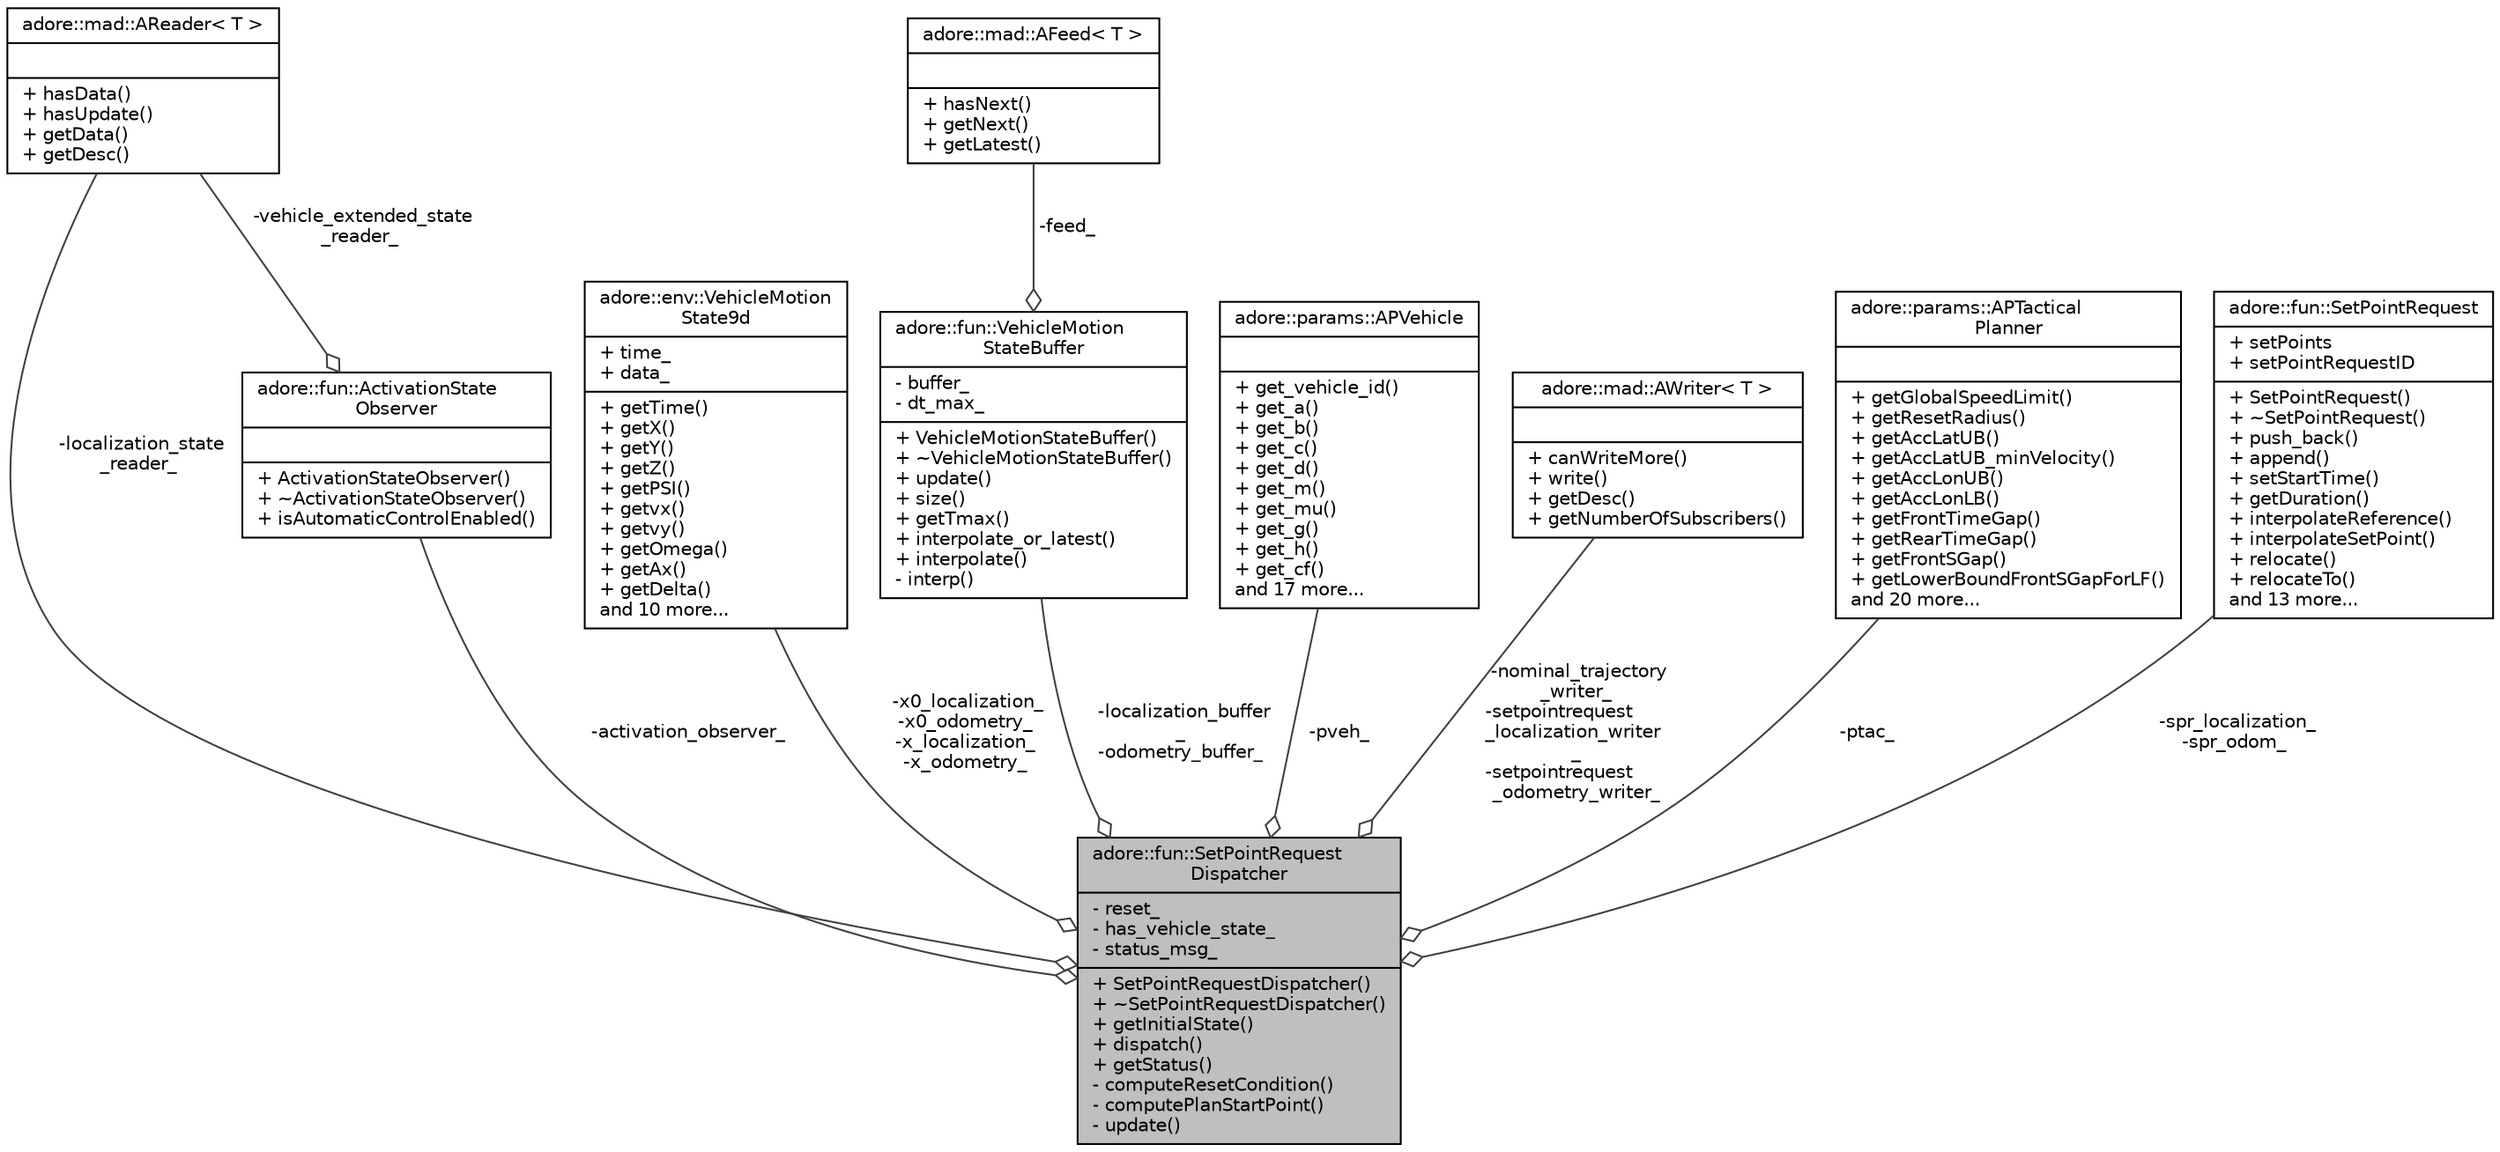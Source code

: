 digraph "adore::fun::SetPointRequestDispatcher"
{
 // LATEX_PDF_SIZE
  edge [fontname="Helvetica",fontsize="10",labelfontname="Helvetica",labelfontsize="10"];
  node [fontname="Helvetica",fontsize="10",shape=record];
  Node1 [label="{adore::fun::SetPointRequest\lDispatcher\n|- reset_\l- has_vehicle_state_\l- status_msg_\l|+ SetPointRequestDispatcher()\l+ ~SetPointRequestDispatcher()\l+ getInitialState()\l+ dispatch()\l+ getStatus()\l- computeResetCondition()\l- computePlanStartPoint()\l- update()\l}",height=0.2,width=0.4,color="black", fillcolor="grey75", style="filled", fontcolor="black",tooltip="class helps to dispatch SetPointRequest to controller SetPointRequestDispatcher handles selection of ..."];
  Node2 -> Node1 [color="grey25",fontsize="10",style="solid",label=" -localization_state\l_reader_" ,arrowhead="odiamond",fontname="Helvetica"];
  Node2 [label="{adore::mad::AReader\< T \>\n||+ hasData()\l+ hasUpdate()\l+ getData()\l+ getDesc()\l}",height=0.2,width=0.4,color="black", fillcolor="white", style="filled",URL="$classadore_1_1mad_1_1AReader.html",tooltip=" "];
  Node3 -> Node1 [color="grey25",fontsize="10",style="solid",label=" -x0_localization_\n-x0_odometry_\n-x_localization_\n-x_odometry_" ,arrowhead="odiamond",fontname="Helvetica"];
  Node3 [label="{adore::env::VehicleMotion\lState9d\n|+ time_\l+ data_\l|+ getTime()\l+ getX()\l+ getY()\l+ getZ()\l+ getPSI()\l+ getvx()\l+ getvy()\l+ getOmega()\l+ getAx()\l+ getDelta()\land 10 more...\l}",height=0.2,width=0.4,color="black", fillcolor="white", style="filled",URL="$structadore_1_1env_1_1VehicleMotionState9d.html",tooltip="This struct holds the motion state of the vehicle in 9d."];
  Node4 -> Node1 [color="grey25",fontsize="10",style="solid",label=" -localization_buffer\l_\n-odometry_buffer_" ,arrowhead="odiamond",fontname="Helvetica"];
  Node4 [label="{adore::fun::VehicleMotion\lStateBuffer\n|- buffer_\l- dt_max_\l|+ VehicleMotionStateBuffer()\l+ ~VehicleMotionStateBuffer()\l+ update()\l+ size()\l+ getTmax()\l+ interpolate_or_latest()\l+ interpolate()\l- interp()\l}",height=0.2,width=0.4,color="black", fillcolor="white", style="filled",URL="$classadore_1_1fun_1_1VehicleMotionStateBuffer.html",tooltip="Buffers and interpolates vehicle positions."];
  Node5 -> Node4 [color="grey25",fontsize="10",style="solid",label=" -feed_" ,arrowhead="odiamond",fontname="Helvetica"];
  Node5 [label="{adore::mad::AFeed\< T \>\n||+ hasNext()\l+ getNext()\l+ getLatest()\l}",height=0.2,width=0.4,color="black", fillcolor="white", style="filled",URL="$classadore_1_1mad_1_1AFeed.html",tooltip=" "];
  Node6 -> Node1 [color="grey25",fontsize="10",style="solid",label=" -pveh_" ,arrowhead="odiamond",fontname="Helvetica"];
  Node6 [label="{adore::params::APVehicle\n||+ get_vehicle_id()\l+ get_a()\l+ get_b()\l+ get_c()\l+ get_d()\l+ get_m()\l+ get_mu()\l+ get_g()\l+ get_h()\l+ get_cf()\land 17 more...\l}",height=0.2,width=0.4,color="black", fillcolor="white", style="filled",URL="$classadore_1_1params_1_1APVehicle.html",tooltip="abstract class for vehicle configuration related paremeters"];
  Node7 -> Node1 [color="grey25",fontsize="10",style="solid",label=" -nominal_trajectory\l_writer_\n-setpointrequest\l_localization_writer\l_\n-setpointrequest\l_odometry_writer_" ,arrowhead="odiamond",fontname="Helvetica"];
  Node7 [label="{adore::mad::AWriter\< T \>\n||+ canWriteMore()\l+ write()\l+ getDesc()\l+ getNumberOfSubscribers()\l}",height=0.2,width=0.4,color="black", fillcolor="white", style="filled",URL="$classadore_1_1mad_1_1AWriter.html",tooltip=" "];
  Node8 -> Node1 [color="grey25",fontsize="10",style="solid",label=" -ptac_" ,arrowhead="odiamond",fontname="Helvetica"];
  Node8 [label="{adore::params::APTactical\lPlanner\n||+ getGlobalSpeedLimit()\l+ getResetRadius()\l+ getAccLatUB()\l+ getAccLatUB_minVelocity()\l+ getAccLonUB()\l+ getAccLonLB()\l+ getFrontTimeGap()\l+ getRearTimeGap()\l+ getFrontSGap()\l+ getLowerBoundFrontSGapForLF()\land 20 more...\l}",height=0.2,width=0.4,color="black", fillcolor="white", style="filled",URL="$classadore_1_1params_1_1APTacticalPlanner.html",tooltip="abstract classs containing parameters to configure aspects and constraints of the tactical planner"];
  Node9 -> Node1 [color="grey25",fontsize="10",style="solid",label=" -spr_localization_\n-spr_odom_" ,arrowhead="odiamond",fontname="Helvetica"];
  Node9 [label="{adore::fun::SetPointRequest\n|+ setPoints\l+ setPointRequestID\l|+ SetPointRequest()\l+ ~SetPointRequest()\l+ push_back()\l+ append()\l+ setStartTime()\l+ getDuration()\l+ interpolateReference()\l+ interpolateSetPoint()\l+ relocate()\l+ relocateTo()\land 13 more...\l}",height=0.2,width=0.4,color="black", fillcolor="white", style="filled",URL="$classadore_1_1fun_1_1SetPointRequest.html",tooltip=" "];
  Node10 -> Node1 [color="grey25",fontsize="10",style="solid",label=" -activation_observer_" ,arrowhead="odiamond",fontname="Helvetica"];
  Node10 [label="{adore::fun::ActivationState\lObserver\n||+ ActivationStateObserver()\l+ ~ActivationStateObserver()\l+ isAutomaticControlEnabled()\l}",height=0.2,width=0.4,color="black", fillcolor="white", style="filled",URL="$classadore_1_1fun_1_1ActivationStateObserver.html",tooltip=" "];
  Node2 -> Node10 [color="grey25",fontsize="10",style="solid",label=" -vehicle_extended_state\l_reader_" ,arrowhead="odiamond",fontname="Helvetica"];
}
